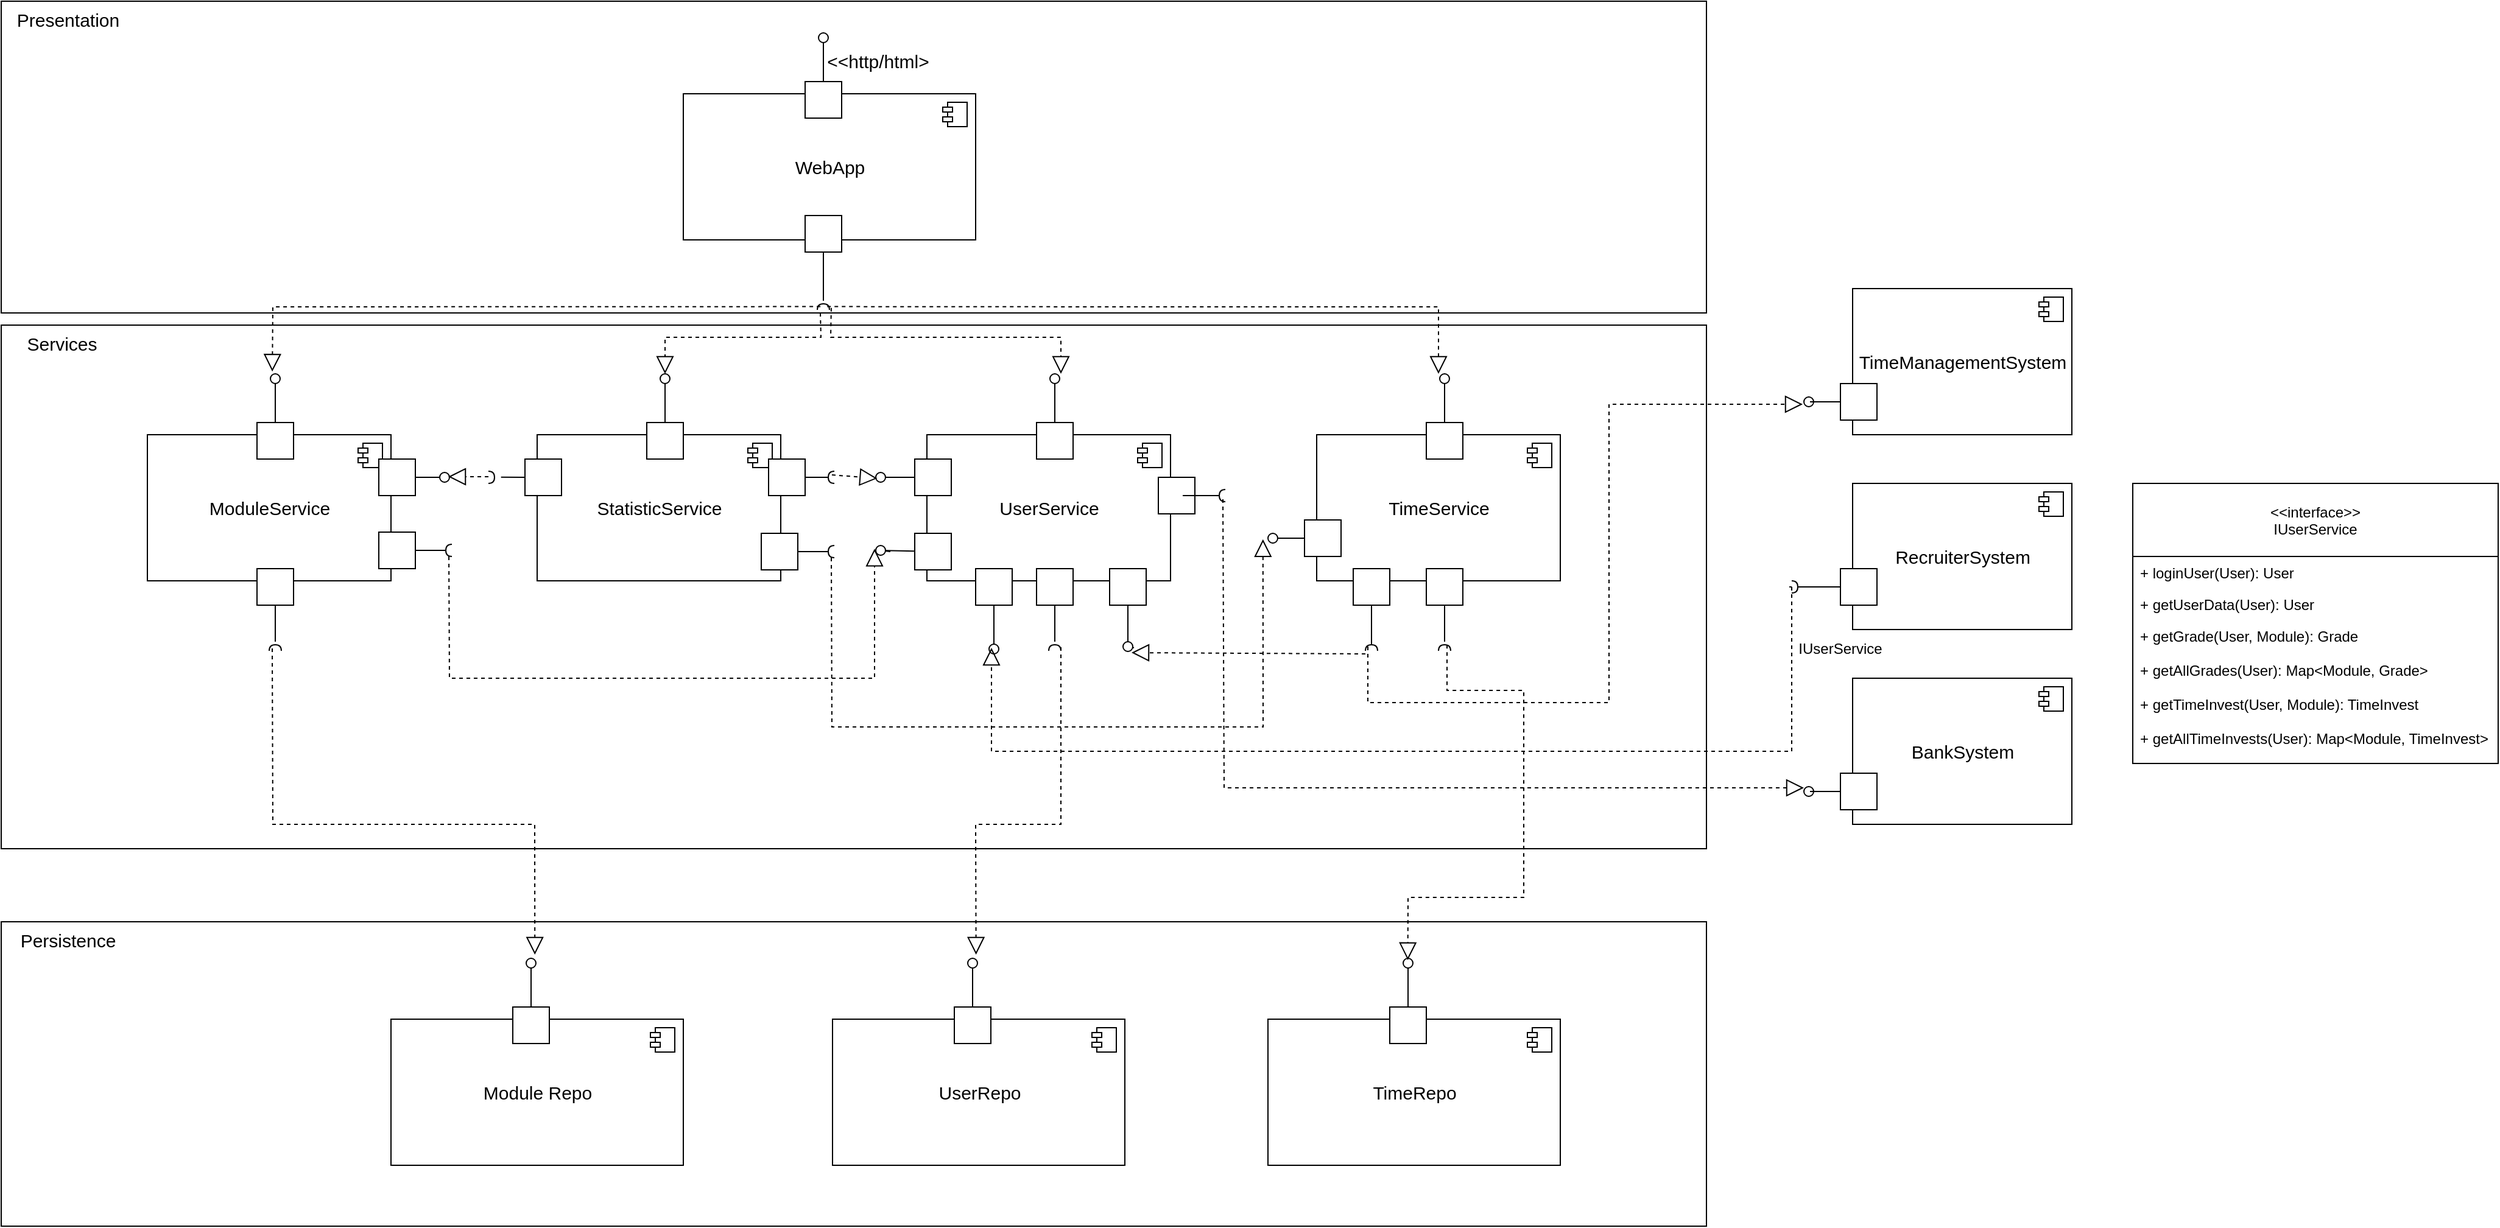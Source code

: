 <mxfile version="15.7.3" type="device"><diagram name="Page-1" id="5f0bae14-7c28-e335-631c-24af17079c00"><mxGraphModel dx="1968" dy="451" grid="1" gridSize="10" guides="1" tooltips="1" connect="1" arrows="1" fold="1" page="1" pageScale="1" pageWidth="1100" pageHeight="850" background="none" math="0" shadow="0"><root><mxCell id="0"/><mxCell id="1" parent="0"/><mxCell id="gnMv4Gwzmjv6AryYcvap-206" value="" style="rounded=0;whiteSpace=wrap;html=1;fontSize=15;" parent="1" vertex="1"><mxGeometry x="-200" y="4" width="1400" height="256" as="geometry"/></mxCell><mxCell id="gnMv4Gwzmjv6AryYcvap-205" value="" style="rounded=0;whiteSpace=wrap;html=1;fontSize=15;" parent="1" vertex="1"><mxGeometry x="-200" y="760" width="1400" height="250" as="geometry"/></mxCell><mxCell id="gnMv4Gwzmjv6AryYcvap-204" value="" style="rounded=0;whiteSpace=wrap;html=1;fontSize=15;" parent="1" vertex="1"><mxGeometry x="-200" y="270" width="1400" height="430" as="geometry"/></mxCell><mxCell id="gnMv4Gwzmjv6AryYcvap-13" value="&lt;font style=&quot;font-size: 15px&quot;&gt;WebApp&lt;/font&gt;" style="html=1;dropTarget=0;" parent="1" vertex="1"><mxGeometry x="360" y="80" width="240" height="120" as="geometry"/></mxCell><mxCell id="gnMv4Gwzmjv6AryYcvap-14" value="" style="shape=module;jettyWidth=8;jettyHeight=4;" parent="gnMv4Gwzmjv6AryYcvap-13" vertex="1"><mxGeometry x="1" width="20" height="20" relative="1" as="geometry"><mxPoint x="-27" y="7" as="offset"/></mxGeometry></mxCell><mxCell id="gnMv4Gwzmjv6AryYcvap-15" value="" style="html=1;rounded=0;fontSize=15;" parent="1" vertex="1"><mxGeometry x="460" y="70" width="30" height="30" as="geometry"/></mxCell><mxCell id="gnMv4Gwzmjv6AryYcvap-16" value="" style="endArrow=none;html=1;rounded=0;align=center;verticalAlign=top;endFill=0;labelBackgroundColor=none;endSize=2;fontSize=15;" parent="1" source="gnMv4Gwzmjv6AryYcvap-15" target="gnMv4Gwzmjv6AryYcvap-17" edge="1"><mxGeometry relative="1" as="geometry"/></mxCell><mxCell id="gnMv4Gwzmjv6AryYcvap-17" value="" style="ellipse;html=1;fontSize=11;align=center;fillColor=none;points=[];aspect=fixed;resizable=0;verticalAlign=bottom;labelPosition=center;verticalLabelPosition=top;flipH=1;" parent="1" vertex="1"><mxGeometry x="471" y="30" width="8" height="8" as="geometry"/></mxCell><mxCell id="gnMv4Gwzmjv6AryYcvap-18" value="" style="html=1;rounded=0;fontSize=15;" parent="1" vertex="1"><mxGeometry x="460" y="180" width="30" height="30" as="geometry"/></mxCell><mxCell id="gnMv4Gwzmjv6AryYcvap-19" value="" style="endArrow=none;html=1;rounded=0;align=center;verticalAlign=top;endFill=0;labelBackgroundColor=none;endSize=2;fontSize=15;" parent="1" source="gnMv4Gwzmjv6AryYcvap-18" edge="1"><mxGeometry relative="1" as="geometry"><mxPoint x="475" y="250" as="targetPoint"/></mxGeometry></mxCell><mxCell id="gnMv4Gwzmjv6AryYcvap-20" value="" style="shape=requiredInterface;html=1;fontSize=11;align=center;fillColor=none;points=[];aspect=fixed;resizable=0;verticalAlign=bottom;labelPosition=center;verticalLabelPosition=top;flipH=1;rotation=90;" parent="1" vertex="1"><mxGeometry x="472.5" y="250" width="5" height="10" as="geometry"/></mxCell><mxCell id="gnMv4Gwzmjv6AryYcvap-21" value="&amp;lt;&amp;lt;http/html&amp;gt;" style="text;html=1;strokeColor=none;fillColor=none;align=center;verticalAlign=middle;whiteSpace=wrap;rounded=0;fontSize=15;" parent="1" vertex="1"><mxGeometry x="490" y="38" width="60" height="30" as="geometry"/></mxCell><mxCell id="gnMv4Gwzmjv6AryYcvap-22" value="ModuleService" style="html=1;dropTarget=0;fontSize=15;" parent="1" vertex="1"><mxGeometry x="-80" y="360" width="200" height="120" as="geometry"/></mxCell><mxCell id="gnMv4Gwzmjv6AryYcvap-23" value="" style="shape=module;jettyWidth=8;jettyHeight=4;fontSize=15;" parent="gnMv4Gwzmjv6AryYcvap-22" vertex="1"><mxGeometry x="1" width="20" height="20" relative="1" as="geometry"><mxPoint x="-27" y="7" as="offset"/></mxGeometry></mxCell><mxCell id="gnMv4Gwzmjv6AryYcvap-30" value="" style="html=1;rounded=0;fontSize=15;" parent="1" vertex="1"><mxGeometry x="10" y="350" width="30" height="30" as="geometry"/></mxCell><mxCell id="gnMv4Gwzmjv6AryYcvap-31" value="" style="endArrow=none;html=1;rounded=0;align=center;verticalAlign=top;endFill=0;labelBackgroundColor=none;endSize=2;fontSize=15;startArrow=none;" parent="1" source="gnMv4Gwzmjv6AryYcvap-32" edge="1"><mxGeometry relative="1" as="geometry"><mxPoint x="25" y="320" as="targetPoint"/></mxGeometry></mxCell><mxCell id="gnMv4Gwzmjv6AryYcvap-32" value="" style="ellipse;html=1;fontSize=11;align=center;fillColor=none;points=[];aspect=fixed;resizable=0;verticalAlign=bottom;labelPosition=center;verticalLabelPosition=top;flipH=1;" parent="1" vertex="1"><mxGeometry x="21" y="310" width="8" height="8" as="geometry"/></mxCell><mxCell id="gnMv4Gwzmjv6AryYcvap-33" value="" style="endArrow=none;html=1;rounded=0;align=center;verticalAlign=top;endFill=0;labelBackgroundColor=none;endSize=2;fontSize=15;" parent="1" source="gnMv4Gwzmjv6AryYcvap-30" target="gnMv4Gwzmjv6AryYcvap-32" edge="1"><mxGeometry relative="1" as="geometry"><mxPoint x="25" y="350" as="sourcePoint"/><mxPoint x="25" y="320" as="targetPoint"/></mxGeometry></mxCell><mxCell id="gnMv4Gwzmjv6AryYcvap-34" value="" style="html=1;rounded=0;fontSize=15;" parent="1" vertex="1"><mxGeometry x="10" y="470" width="30" height="30" as="geometry"/></mxCell><mxCell id="gnMv4Gwzmjv6AryYcvap-35" value="" style="endArrow=none;html=1;rounded=0;align=center;verticalAlign=top;endFill=0;labelBackgroundColor=none;endSize=2;fontSize=15;" parent="1" source="gnMv4Gwzmjv6AryYcvap-34" edge="1"><mxGeometry relative="1" as="geometry"><mxPoint x="25" y="530" as="targetPoint"/></mxGeometry></mxCell><mxCell id="gnMv4Gwzmjv6AryYcvap-36" value="" style="shape=requiredInterface;html=1;fontSize=11;align=center;fillColor=none;points=[];aspect=fixed;resizable=0;verticalAlign=bottom;labelPosition=center;verticalLabelPosition=top;flipH=1;rotation=90;" parent="1" vertex="1"><mxGeometry x="22.5" y="530" width="5" height="10" as="geometry"/></mxCell><mxCell id="gnMv4Gwzmjv6AryYcvap-37" value="StatisticService" style="html=1;dropTarget=0;fontSize=15;" parent="1" vertex="1"><mxGeometry x="240" y="360" width="200" height="120" as="geometry"/></mxCell><mxCell id="gnMv4Gwzmjv6AryYcvap-38" value="" style="shape=module;jettyWidth=8;jettyHeight=4;fontSize=15;" parent="gnMv4Gwzmjv6AryYcvap-37" vertex="1"><mxGeometry x="1" width="20" height="20" relative="1" as="geometry"><mxPoint x="-27" y="7" as="offset"/></mxGeometry></mxCell><mxCell id="gnMv4Gwzmjv6AryYcvap-39" value="" style="html=1;rounded=0;fontSize=15;" parent="1" vertex="1"><mxGeometry x="330" y="350" width="30" height="30" as="geometry"/></mxCell><mxCell id="gnMv4Gwzmjv6AryYcvap-40" value="" style="endArrow=none;html=1;rounded=0;align=center;verticalAlign=top;endFill=0;labelBackgroundColor=none;endSize=2;fontSize=15;startArrow=none;" parent="1" source="gnMv4Gwzmjv6AryYcvap-41" edge="1"><mxGeometry relative="1" as="geometry"><mxPoint x="345" y="320" as="targetPoint"/></mxGeometry></mxCell><mxCell id="gnMv4Gwzmjv6AryYcvap-41" value="" style="ellipse;html=1;fontSize=11;align=center;fillColor=none;points=[];aspect=fixed;resizable=0;verticalAlign=bottom;labelPosition=center;verticalLabelPosition=top;flipH=1;" parent="1" vertex="1"><mxGeometry x="341" y="310" width="8" height="8" as="geometry"/></mxCell><mxCell id="gnMv4Gwzmjv6AryYcvap-42" value="" style="endArrow=none;html=1;rounded=0;align=center;verticalAlign=top;endFill=0;labelBackgroundColor=none;endSize=2;fontSize=15;" parent="1" source="gnMv4Gwzmjv6AryYcvap-39" target="gnMv4Gwzmjv6AryYcvap-41" edge="1"><mxGeometry relative="1" as="geometry"><mxPoint x="345" y="350" as="sourcePoint"/><mxPoint x="345" y="320" as="targetPoint"/></mxGeometry></mxCell><mxCell id="gnMv4Gwzmjv6AryYcvap-46" value="UserService" style="html=1;dropTarget=0;fontSize=15;" parent="1" vertex="1"><mxGeometry x="560" y="360" width="200" height="120" as="geometry"/></mxCell><mxCell id="gnMv4Gwzmjv6AryYcvap-47" value="" style="shape=module;jettyWidth=8;jettyHeight=4;fontSize=15;" parent="gnMv4Gwzmjv6AryYcvap-46" vertex="1"><mxGeometry x="1" width="20" height="20" relative="1" as="geometry"><mxPoint x="-27" y="7" as="offset"/></mxGeometry></mxCell><mxCell id="gnMv4Gwzmjv6AryYcvap-48" value="" style="html=1;rounded=0;fontSize=15;" parent="1" vertex="1"><mxGeometry x="650" y="350" width="30" height="30" as="geometry"/></mxCell><mxCell id="gnMv4Gwzmjv6AryYcvap-49" value="" style="endArrow=none;html=1;rounded=0;align=center;verticalAlign=top;endFill=0;labelBackgroundColor=none;endSize=2;fontSize=15;startArrow=none;" parent="1" source="gnMv4Gwzmjv6AryYcvap-50" edge="1"><mxGeometry relative="1" as="geometry"><mxPoint x="665" y="320" as="targetPoint"/></mxGeometry></mxCell><mxCell id="gnMv4Gwzmjv6AryYcvap-50" value="" style="ellipse;html=1;fontSize=11;align=center;fillColor=none;points=[];aspect=fixed;resizable=0;verticalAlign=bottom;labelPosition=center;verticalLabelPosition=top;flipH=1;" parent="1" vertex="1"><mxGeometry x="661" y="310" width="8" height="8" as="geometry"/></mxCell><mxCell id="gnMv4Gwzmjv6AryYcvap-51" value="" style="endArrow=none;html=1;rounded=0;align=center;verticalAlign=top;endFill=0;labelBackgroundColor=none;endSize=2;fontSize=15;" parent="1" source="gnMv4Gwzmjv6AryYcvap-48" target="gnMv4Gwzmjv6AryYcvap-50" edge="1"><mxGeometry relative="1" as="geometry"><mxPoint x="665" y="350" as="sourcePoint"/><mxPoint x="665" y="320" as="targetPoint"/></mxGeometry></mxCell><mxCell id="gnMv4Gwzmjv6AryYcvap-52" value="" style="html=1;rounded=0;fontSize=15;" parent="1" vertex="1"><mxGeometry x="650" y="470" width="30" height="30" as="geometry"/></mxCell><mxCell id="gnMv4Gwzmjv6AryYcvap-53" value="" style="endArrow=none;html=1;rounded=0;align=center;verticalAlign=top;endFill=0;labelBackgroundColor=none;endSize=2;fontSize=15;" parent="1" source="gnMv4Gwzmjv6AryYcvap-52" edge="1"><mxGeometry relative="1" as="geometry"><mxPoint x="665" y="530" as="targetPoint"/></mxGeometry></mxCell><mxCell id="gnMv4Gwzmjv6AryYcvap-54" value="" style="shape=requiredInterface;html=1;fontSize=11;align=center;fillColor=none;points=[];aspect=fixed;resizable=0;verticalAlign=bottom;labelPosition=center;verticalLabelPosition=top;flipH=1;rotation=90;" parent="1" vertex="1"><mxGeometry x="662.5" y="530" width="5" height="10" as="geometry"/></mxCell><mxCell id="gnMv4Gwzmjv6AryYcvap-55" value="TimeService" style="html=1;dropTarget=0;fontSize=15;" parent="1" vertex="1"><mxGeometry x="880" y="360" width="200" height="120" as="geometry"/></mxCell><mxCell id="gnMv4Gwzmjv6AryYcvap-56" value="" style="shape=module;jettyWidth=8;jettyHeight=4;fontSize=15;" parent="gnMv4Gwzmjv6AryYcvap-55" vertex="1"><mxGeometry x="1" width="20" height="20" relative="1" as="geometry"><mxPoint x="-27" y="7" as="offset"/></mxGeometry></mxCell><mxCell id="gnMv4Gwzmjv6AryYcvap-57" value="" style="html=1;rounded=0;fontSize=15;" parent="1" vertex="1"><mxGeometry x="970" y="350" width="30" height="30" as="geometry"/></mxCell><mxCell id="gnMv4Gwzmjv6AryYcvap-58" value="" style="endArrow=none;html=1;rounded=0;align=center;verticalAlign=top;endFill=0;labelBackgroundColor=none;endSize=2;fontSize=15;startArrow=none;" parent="1" source="gnMv4Gwzmjv6AryYcvap-59" edge="1"><mxGeometry relative="1" as="geometry"><mxPoint x="985" y="320" as="targetPoint"/></mxGeometry></mxCell><mxCell id="gnMv4Gwzmjv6AryYcvap-59" value="" style="ellipse;html=1;fontSize=11;align=center;fillColor=none;points=[];aspect=fixed;resizable=0;verticalAlign=bottom;labelPosition=center;verticalLabelPosition=top;flipH=1;" parent="1" vertex="1"><mxGeometry x="981" y="310" width="8" height="8" as="geometry"/></mxCell><mxCell id="gnMv4Gwzmjv6AryYcvap-60" value="" style="endArrow=none;html=1;rounded=0;align=center;verticalAlign=top;endFill=0;labelBackgroundColor=none;endSize=2;fontSize=15;" parent="1" source="gnMv4Gwzmjv6AryYcvap-57" target="gnMv4Gwzmjv6AryYcvap-59" edge="1"><mxGeometry relative="1" as="geometry"><mxPoint x="985" y="350" as="sourcePoint"/><mxPoint x="985" y="320" as="targetPoint"/></mxGeometry></mxCell><mxCell id="gnMv4Gwzmjv6AryYcvap-61" value="" style="html=1;rounded=0;fontSize=15;" parent="1" vertex="1"><mxGeometry x="970" y="470" width="30" height="30" as="geometry"/></mxCell><mxCell id="gnMv4Gwzmjv6AryYcvap-62" value="" style="endArrow=none;html=1;rounded=0;align=center;verticalAlign=top;endFill=0;labelBackgroundColor=none;endSize=2;fontSize=15;" parent="1" source="gnMv4Gwzmjv6AryYcvap-61" edge="1"><mxGeometry relative="1" as="geometry"><mxPoint x="985" y="530" as="targetPoint"/></mxGeometry></mxCell><mxCell id="gnMv4Gwzmjv6AryYcvap-63" value="" style="shape=requiredInterface;html=1;fontSize=11;align=center;fillColor=none;points=[];aspect=fixed;resizable=0;verticalAlign=bottom;labelPosition=center;verticalLabelPosition=top;flipH=1;rotation=90;" parent="1" vertex="1"><mxGeometry x="982.5" y="530" width="5" height="10" as="geometry"/></mxCell><mxCell id="gnMv4Gwzmjv6AryYcvap-64" value="" style="html=1;rounded=0;fontSize=15;" parent="1" vertex="1"><mxGeometry x="110" y="380" width="30" height="30" as="geometry"/></mxCell><mxCell id="gnMv4Gwzmjv6AryYcvap-65" value="" style="endArrow=none;html=1;rounded=0;align=center;verticalAlign=top;endFill=0;labelBackgroundColor=none;endSize=2;fontSize=15;startArrow=none;" parent="1" source="gnMv4Gwzmjv6AryYcvap-91" edge="1"><mxGeometry relative="1" as="geometry"><mxPoint x="160" y="395.933" as="targetPoint"/></mxGeometry></mxCell><mxCell id="gnMv4Gwzmjv6AryYcvap-70" value="" style="html=1;rounded=0;fontSize=15;" parent="1" vertex="1"><mxGeometry x="230" y="380" width="30" height="30" as="geometry"/></mxCell><mxCell id="gnMv4Gwzmjv6AryYcvap-71" value="" style="endArrow=none;html=1;rounded=0;align=center;verticalAlign=top;endFill=0;labelBackgroundColor=none;endSize=2;fontSize=15;entryX=-0.293;entryY=0.613;entryDx=0;entryDy=0;entryPerimeter=0;" parent="1" source="gnMv4Gwzmjv6AryYcvap-70" edge="1"><mxGeometry relative="1" as="geometry"><mxPoint x="210.344" y="394.904" as="targetPoint"/></mxGeometry></mxCell><mxCell id="gnMv4Gwzmjv6AryYcvap-78" value="" style="html=1;rounded=0;fontSize=15;" parent="1" vertex="1"><mxGeometry x="550" y="380" width="30" height="30" as="geometry"/></mxCell><mxCell id="gnMv4Gwzmjv6AryYcvap-79" value="" style="endArrow=none;html=1;rounded=0;align=center;verticalAlign=top;endFill=0;labelBackgroundColor=none;endSize=2;fontSize=15;exitX=0;exitY=0.5;exitDx=0;exitDy=0;" parent="1" source="gnMv4Gwzmjv6AryYcvap-78" target="gnMv4Gwzmjv6AryYcvap-80" edge="1"><mxGeometry relative="1" as="geometry"><mxPoint x="540" y="396" as="sourcePoint"/></mxGeometry></mxCell><mxCell id="gnMv4Gwzmjv6AryYcvap-80" value="" style="ellipse;html=1;fontSize=11;align=center;fillColor=none;points=[];aspect=fixed;resizable=0;verticalAlign=bottom;labelPosition=center;verticalLabelPosition=top;flipH=1;" parent="1" vertex="1"><mxGeometry x="518" y="391" width="8" height="8" as="geometry"/></mxCell><mxCell id="gnMv4Gwzmjv6AryYcvap-92" value="" style="shape=requiredInterface;html=1;fontSize=11;align=center;fillColor=none;points=[];aspect=fixed;resizable=0;verticalAlign=bottom;labelPosition=center;verticalLabelPosition=top;flipH=1;rotation=-180;" parent="1" vertex="1"><mxGeometry x="200" y="390" width="5" height="10" as="geometry"/></mxCell><mxCell id="gnMv4Gwzmjv6AryYcvap-91" value="" style="ellipse;html=1;fontSize=11;align=center;fillColor=none;points=[];aspect=fixed;resizable=0;verticalAlign=bottom;labelPosition=center;verticalLabelPosition=top;flipH=1;" parent="1" vertex="1"><mxGeometry x="160" y="391" width="8" height="8" as="geometry"/></mxCell><mxCell id="gnMv4Gwzmjv6AryYcvap-94" value="" style="endArrow=none;html=1;rounded=0;align=center;verticalAlign=top;endFill=0;labelBackgroundColor=none;endSize=2;fontSize=15;" parent="1" source="gnMv4Gwzmjv6AryYcvap-64" target="gnMv4Gwzmjv6AryYcvap-91" edge="1"><mxGeometry relative="1" as="geometry"><mxPoint x="140" y="395.4" as="sourcePoint"/><mxPoint x="160" y="395.933" as="targetPoint"/></mxGeometry></mxCell><mxCell id="gnMv4Gwzmjv6AryYcvap-95" value="" style="html=1;rounded=0;fontSize=15;" parent="1" vertex="1"><mxGeometry x="430" y="380" width="30" height="30" as="geometry"/></mxCell><mxCell id="gnMv4Gwzmjv6AryYcvap-96" value="" style="endArrow=none;html=1;rounded=0;align=center;verticalAlign=top;endFill=0;labelBackgroundColor=none;endSize=2;fontSize=15;" parent="1" source="gnMv4Gwzmjv6AryYcvap-95" target="gnMv4Gwzmjv6AryYcvap-97" edge="1"><mxGeometry relative="1" as="geometry"/></mxCell><mxCell id="gnMv4Gwzmjv6AryYcvap-97" value="" style="shape=requiredInterface;html=1;fontSize=11;align=center;fillColor=none;points=[];aspect=fixed;resizable=0;verticalAlign=bottom;labelPosition=center;verticalLabelPosition=top;flipH=1;" parent="1" vertex="1"><mxGeometry x="479" y="390" width="5" height="10" as="geometry"/></mxCell><mxCell id="gnMv4Gwzmjv6AryYcvap-99" value="" style="html=1;rounded=0;fontSize=15;" parent="1" vertex="1"><mxGeometry x="870" y="430" width="30" height="30" as="geometry"/></mxCell><mxCell id="gnMv4Gwzmjv6AryYcvap-100" value="" style="endArrow=none;html=1;rounded=0;align=center;verticalAlign=top;endFill=0;labelBackgroundColor=none;endSize=2;fontSize=15;" parent="1" source="gnMv4Gwzmjv6AryYcvap-99" target="gnMv4Gwzmjv6AryYcvap-101" edge="1"><mxGeometry relative="1" as="geometry"/></mxCell><mxCell id="gnMv4Gwzmjv6AryYcvap-101" value="" style="ellipse;html=1;fontSize=11;align=center;fillColor=none;points=[];aspect=fixed;resizable=0;verticalAlign=bottom;labelPosition=center;verticalLabelPosition=top;flipH=1;" parent="1" vertex="1"><mxGeometry x="840" y="441" width="8" height="8" as="geometry"/></mxCell><mxCell id="gnMv4Gwzmjv6AryYcvap-102" value="" style="html=1;rounded=0;fontSize=15;" parent="1" vertex="1"><mxGeometry x="424" y="441" width="30" height="30" as="geometry"/></mxCell><mxCell id="gnMv4Gwzmjv6AryYcvap-103" value="" style="endArrow=none;html=1;rounded=0;align=center;verticalAlign=top;endFill=0;labelBackgroundColor=none;endSize=2;fontSize=15;" parent="1" source="gnMv4Gwzmjv6AryYcvap-102" target="gnMv4Gwzmjv6AryYcvap-104" edge="1"><mxGeometry relative="1" as="geometry"/></mxCell><mxCell id="gnMv4Gwzmjv6AryYcvap-104" value="" style="shape=requiredInterface;html=1;fontSize=11;align=center;fillColor=none;points=[];aspect=fixed;resizable=0;verticalAlign=bottom;labelPosition=center;verticalLabelPosition=top;flipH=1;" parent="1" vertex="1"><mxGeometry x="479" y="451" width="5" height="10" as="geometry"/></mxCell><mxCell id="gnMv4Gwzmjv6AryYcvap-105" value="" style="endArrow=block;dashed=1;endFill=0;endSize=12;html=1;rounded=0;exitX=0.542;exitY=0.744;exitDx=0;exitDy=0;exitPerimeter=0;entryX=0.805;entryY=-0.234;entryDx=0;entryDy=0;entryPerimeter=0;" parent="1" source="gnMv4Gwzmjv6AryYcvap-20" target="gnMv4Gwzmjv6AryYcvap-32" edge="1"><mxGeometry width="160" relative="1" as="geometry"><mxPoint x="297" y="148" as="sourcePoint"/><mxPoint x="20" y="260" as="targetPoint"/><Array as="points"><mxPoint x="23" y="255"/></Array></mxGeometry></mxCell><mxCell id="gnMv4Gwzmjv6AryYcvap-106" value="" style="endArrow=block;dashed=1;endFill=0;endSize=12;html=1;rounded=0;entryX=0.5;entryY=0;entryDx=0;entryDy=0;entryPerimeter=0;" parent="1" target="gnMv4Gwzmjv6AryYcvap-41" edge="1"><mxGeometry width="160" relative="1" as="geometry"><mxPoint x="472.5" y="260" as="sourcePoint"/><mxPoint x="342.5" y="300" as="targetPoint"/><Array as="points"><mxPoint x="473" y="280"/><mxPoint x="410" y="280"/><mxPoint x="345" y="280"/></Array></mxGeometry></mxCell><mxCell id="gnMv4Gwzmjv6AryYcvap-107" value="" style="endArrow=block;dashed=1;endFill=0;endSize=12;html=1;rounded=0;exitX=0.319;exitY=-0.145;exitDx=0;exitDy=0;exitPerimeter=0;" parent="1" source="gnMv4Gwzmjv6AryYcvap-20" edge="1"><mxGeometry width="160" relative="1" as="geometry"><mxPoint x="480" y="280" as="sourcePoint"/><mxPoint x="670" y="310" as="targetPoint"/><Array as="points"><mxPoint x="481" y="280"/><mxPoint x="510" y="280"/><mxPoint x="590" y="280"/><mxPoint x="670" y="280"/></Array></mxGeometry></mxCell><mxCell id="gnMv4Gwzmjv6AryYcvap-108" value="" style="endArrow=block;dashed=1;endFill=0;endSize=12;html=1;rounded=0;exitX=0.542;exitY=0.188;exitDx=0;exitDy=0;exitPerimeter=0;" parent="1" source="gnMv4Gwzmjv6AryYcvap-20" edge="1"><mxGeometry width="160" relative="1" as="geometry"><mxPoint x="327" y="178" as="sourcePoint"/><mxPoint x="980" y="310" as="targetPoint"/><Array as="points"><mxPoint x="740" y="255"/><mxPoint x="980" y="255"/></Array></mxGeometry></mxCell><mxCell id="gnMv4Gwzmjv6AryYcvap-109" value="" style="endArrow=block;dashed=1;endFill=0;endSize=12;html=1;rounded=0;" parent="1" edge="1"><mxGeometry width="160" relative="1" as="geometry"><mxPoint x="200" y="394.5" as="sourcePoint"/><mxPoint x="167" y="394.5" as="targetPoint"/></mxGeometry></mxCell><mxCell id="gnMv4Gwzmjv6AryYcvap-110" value="" style="endArrow=block;dashed=1;endFill=0;endSize=12;html=1;rounded=0;entryX=0.846;entryY=0.613;entryDx=0;entryDy=0;entryPerimeter=0;" parent="1" target="gnMv4Gwzmjv6AryYcvap-80" edge="1"><mxGeometry width="160" relative="1" as="geometry"><mxPoint x="482" y="393" as="sourcePoint"/><mxPoint x="181.998" y="284" as="targetPoint"/></mxGeometry></mxCell><mxCell id="gnMv4Gwzmjv6AryYcvap-111" value="" style="endArrow=block;dashed=1;endFill=0;endSize=12;html=1;rounded=0;entryX=1.513;entryY=0.613;entryDx=0;entryDy=0;entryPerimeter=0;" parent="1" source="gnMv4Gwzmjv6AryYcvap-104" target="gnMv4Gwzmjv6AryYcvap-101" edge="1"><mxGeometry width="160" relative="1" as="geometry"><mxPoint x="357" y="208" as="sourcePoint"/><mxPoint x="191.998" y="294" as="targetPoint"/><Array as="points"><mxPoint x="482" y="600"/><mxPoint x="836" y="600"/></Array></mxGeometry></mxCell><mxCell id="gnMv4Gwzmjv6AryYcvap-112" value="" style="html=1;rounded=0;fontSize=15;" parent="1" vertex="1"><mxGeometry x="910" y="470" width="30" height="30" as="geometry"/></mxCell><mxCell id="gnMv4Gwzmjv6AryYcvap-113" value="" style="endArrow=none;html=1;rounded=0;align=center;verticalAlign=top;endFill=0;labelBackgroundColor=none;endSize=2;fontSize=15;startArrow=none;" parent="1" source="mLRnBLy8HA9sqgfixs49-3" edge="1"><mxGeometry relative="1" as="geometry"><mxPoint x="925" y="530" as="targetPoint"/></mxGeometry></mxCell><mxCell id="gnMv4Gwzmjv6AryYcvap-119" value="" style="html=1;rounded=0;fontSize=15;" parent="1" vertex="1"><mxGeometry x="710" y="470" width="30" height="30" as="geometry"/></mxCell><mxCell id="gnMv4Gwzmjv6AryYcvap-120" value="" style="endArrow=none;html=1;rounded=0;align=center;verticalAlign=top;endFill=0;labelBackgroundColor=none;endSize=2;fontSize=15;" parent="1" source="gnMv4Gwzmjv6AryYcvap-119" edge="1"><mxGeometry relative="1" as="geometry"><mxPoint x="725" y="530" as="targetPoint"/></mxGeometry></mxCell><mxCell id="gnMv4Gwzmjv6AryYcvap-122" value="" style="endArrow=block;dashed=1;endFill=0;endSize=12;html=1;rounded=0;startArrow=none;entryX=0.125;entryY=1.125;entryDx=0;entryDy=0;entryPerimeter=0;" parent="1" edge="1" target="mLRnBLy8HA9sqgfixs49-6"><mxGeometry width="160" relative="1" as="geometry"><mxPoint x="920" y="540" as="sourcePoint"/><mxPoint x="770" y="600" as="targetPoint"/></mxGeometry></mxCell><mxCell id="gnMv4Gwzmjv6AryYcvap-123" value="" style="html=1;rounded=0;fontSize=15;" parent="1" vertex="1"><mxGeometry x="550" y="441" width="30" height="30" as="geometry"/></mxCell><mxCell id="gnMv4Gwzmjv6AryYcvap-124" value="" style="endArrow=none;html=1;rounded=0;align=center;verticalAlign=top;endFill=0;labelBackgroundColor=none;endSize=2;fontSize=15;startArrow=none;" parent="1" source="gnMv4Gwzmjv6AryYcvap-125" edge="1"><mxGeometry relative="1" as="geometry"><mxPoint x="530" y="456" as="targetPoint"/></mxGeometry></mxCell><mxCell id="gnMv4Gwzmjv6AryYcvap-125" value="" style="ellipse;html=1;fontSize=11;align=center;fillColor=none;points=[];aspect=fixed;resizable=0;verticalAlign=bottom;labelPosition=center;verticalLabelPosition=top;flipH=1;" parent="1" vertex="1"><mxGeometry x="518" y="451" width="8" height="8" as="geometry"/></mxCell><mxCell id="gnMv4Gwzmjv6AryYcvap-126" value="" style="endArrow=none;html=1;rounded=0;align=center;verticalAlign=top;endFill=0;labelBackgroundColor=none;endSize=2;fontSize=15;" parent="1" source="gnMv4Gwzmjv6AryYcvap-123" target="gnMv4Gwzmjv6AryYcvap-125" edge="1"><mxGeometry relative="1" as="geometry"><mxPoint x="550" y="456" as="sourcePoint"/><mxPoint x="530" y="456" as="targetPoint"/></mxGeometry></mxCell><mxCell id="gnMv4Gwzmjv6AryYcvap-127" value="" style="html=1;rounded=0;fontSize=15;" parent="1" vertex="1"><mxGeometry x="110" y="440" width="30" height="30" as="geometry"/></mxCell><mxCell id="gnMv4Gwzmjv6AryYcvap-128" value="" style="endArrow=none;html=1;rounded=0;align=center;verticalAlign=top;endFill=0;labelBackgroundColor=none;endSize=2;fontSize=15;" parent="1" source="gnMv4Gwzmjv6AryYcvap-127" target="gnMv4Gwzmjv6AryYcvap-129" edge="1"><mxGeometry relative="1" as="geometry"/></mxCell><mxCell id="gnMv4Gwzmjv6AryYcvap-129" value="" style="shape=requiredInterface;html=1;fontSize=11;align=center;fillColor=none;points=[];aspect=fixed;resizable=0;verticalAlign=bottom;labelPosition=center;verticalLabelPosition=top;flipH=1;" parent="1" vertex="1"><mxGeometry x="165" y="450" width="5" height="10" as="geometry"/></mxCell><mxCell id="gnMv4Gwzmjv6AryYcvap-130" value="" style="endArrow=block;dashed=1;endFill=0;endSize=12;html=1;rounded=0;entryX=1.124;entryY=0.335;entryDx=0;entryDy=0;entryPerimeter=0;" parent="1" source="gnMv4Gwzmjv6AryYcvap-129" target="gnMv4Gwzmjv6AryYcvap-125" edge="1"><mxGeometry width="160" relative="1" as="geometry"><mxPoint x="387" y="238" as="sourcePoint"/><mxPoint x="221.998" y="324" as="targetPoint"/><Array as="points"><mxPoint x="168" y="560"/><mxPoint x="517" y="560"/></Array></mxGeometry></mxCell><mxCell id="gnMv4Gwzmjv6AryYcvap-131" value="TimeManagementSystem" style="html=1;dropTarget=0;fontSize=15;" parent="1" vertex="1"><mxGeometry x="1320" y="240" width="180" height="120" as="geometry"/></mxCell><mxCell id="gnMv4Gwzmjv6AryYcvap-132" value="" style="shape=module;jettyWidth=8;jettyHeight=4;fontSize=15;" parent="gnMv4Gwzmjv6AryYcvap-131" vertex="1"><mxGeometry x="1" width="20" height="20" relative="1" as="geometry"><mxPoint x="-27" y="7" as="offset"/></mxGeometry></mxCell><mxCell id="gnMv4Gwzmjv6AryYcvap-133" value="RecruiterSystem" style="html=1;dropTarget=0;fontSize=15;" parent="1" vertex="1"><mxGeometry x="1320" y="400" width="180" height="120" as="geometry"/></mxCell><mxCell id="gnMv4Gwzmjv6AryYcvap-134" value="" style="shape=module;jettyWidth=8;jettyHeight=4;fontSize=15;" parent="gnMv4Gwzmjv6AryYcvap-133" vertex="1"><mxGeometry x="1" width="20" height="20" relative="1" as="geometry"><mxPoint x="-27" y="7" as="offset"/></mxGeometry></mxCell><mxCell id="gnMv4Gwzmjv6AryYcvap-137" value="" style="html=1;rounded=0;fontSize=15;" parent="1" vertex="1"><mxGeometry x="1310" y="318" width="30" height="30" as="geometry"/></mxCell><mxCell id="gnMv4Gwzmjv6AryYcvap-138" value="" style="endArrow=none;html=1;rounded=0;align=center;verticalAlign=top;endFill=0;labelBackgroundColor=none;endSize=2;fontSize=15;startArrow=none;" parent="1" edge="1"><mxGeometry relative="1" as="geometry"><mxPoint x="1280" y="333" as="targetPoint"/><mxPoint x="1280" y="333" as="sourcePoint"/></mxGeometry></mxCell><mxCell id="gnMv4Gwzmjv6AryYcvap-140" value="" style="endArrow=none;html=1;rounded=0;align=center;verticalAlign=top;endFill=0;labelBackgroundColor=none;endSize=2;fontSize=15;startArrow=none;" parent="1" source="gnMv4Gwzmjv6AryYcvap-114" edge="1"><mxGeometry relative="1" as="geometry"><mxPoint x="1310" y="333" as="sourcePoint"/><mxPoint x="1285" y="333" as="targetPoint"/></mxGeometry></mxCell><mxCell id="gnMv4Gwzmjv6AryYcvap-144" value="BankSystem" style="html=1;dropTarget=0;fontSize=15;" parent="1" vertex="1"><mxGeometry x="1320" y="560" width="180" height="120" as="geometry"/></mxCell><mxCell id="gnMv4Gwzmjv6AryYcvap-145" value="" style="shape=module;jettyWidth=8;jettyHeight=4;fontSize=15;" parent="gnMv4Gwzmjv6AryYcvap-144" vertex="1"><mxGeometry x="1" width="20" height="20" relative="1" as="geometry"><mxPoint x="-27" y="7" as="offset"/></mxGeometry></mxCell><mxCell id="gnMv4Gwzmjv6AryYcvap-146" value="" style="html=1;rounded=0;fontSize=15;" parent="1" vertex="1"><mxGeometry x="1310" y="638" width="30" height="30" as="geometry"/></mxCell><mxCell id="gnMv4Gwzmjv6AryYcvap-150" value="" style="html=1;rounded=0;fontSize=15;" parent="1" vertex="1"><mxGeometry x="1310" y="470" width="30" height="30" as="geometry"/></mxCell><mxCell id="gnMv4Gwzmjv6AryYcvap-151" value="" style="endArrow=none;html=1;rounded=0;align=center;verticalAlign=top;endFill=0;labelBackgroundColor=none;endSize=2;fontSize=15;startArrow=none;" parent="1" edge="1"><mxGeometry relative="1" as="geometry"><mxPoint x="1270" y="485" as="targetPoint"/><mxPoint x="1268" y="485" as="sourcePoint"/></mxGeometry></mxCell><mxCell id="gnMv4Gwzmjv6AryYcvap-153" value="" style="endArrow=none;html=1;rounded=0;align=center;verticalAlign=top;endFill=0;labelBackgroundColor=none;endSize=2;fontSize=15;startArrow=none;" parent="1" source="gnMv4Gwzmjv6AryYcvap-174" edge="1"><mxGeometry relative="1" as="geometry"><mxPoint x="1310" y="485" as="sourcePoint"/><mxPoint x="1280" y="485" as="targetPoint"/></mxGeometry></mxCell><mxCell id="gnMv4Gwzmjv6AryYcvap-160" value="" style="endArrow=block;dashed=1;endFill=0;endSize=12;html=1;rounded=0;exitX=0.7;exitY=0.8;exitDx=0;exitDy=0;exitPerimeter=0;startArrow=none;entryX=1.125;entryY=0.75;entryDx=0;entryDy=0;entryPerimeter=0;" parent="1" target="gnMv4Gwzmjv6AryYcvap-114" edge="1" source="mLRnBLy8HA9sqgfixs49-3"><mxGeometry width="160" relative="1" as="geometry"><mxPoint x="1279.5" y="330" as="sourcePoint"/><mxPoint x="1280" y="370" as="targetPoint"/><Array as="points"><mxPoint x="922" y="580"/><mxPoint x="1100" y="580"/><mxPoint x="1120" y="580"/><mxPoint x="1120" y="335"/></Array></mxGeometry></mxCell><mxCell id="gnMv4Gwzmjv6AryYcvap-161" value="" style="html=1;rounded=0;fontSize=15;" parent="1" vertex="1"><mxGeometry x="750" y="395" width="30" height="30" as="geometry"/></mxCell><mxCell id="gnMv4Gwzmjv6AryYcvap-164" value="" style="endArrow=block;dashed=1;endFill=0;endSize=12;html=1;rounded=0;exitX=0.4;exitY=0.8;exitDx=0;exitDy=0;exitPerimeter=0;entryX=1;entryY=0.125;entryDx=0;entryDy=0;entryPerimeter=0;" parent="1" target="mLRnBLy8HA9sqgfixs49-13" edge="1" source="mLRnBLy8HA9sqgfixs49-19"><mxGeometry width="160" relative="1" as="geometry"><mxPoint x="1260" y="670" as="sourcePoint"/><mxPoint x="1280" y="610" as="targetPoint"/><Array as="points"><mxPoint x="804" y="650"/></Array></mxGeometry></mxCell><mxCell id="gnMv4Gwzmjv6AryYcvap-172" value="" style="html=1;rounded=0;fontSize=15;" parent="1" vertex="1"><mxGeometry x="600" y="470" width="30" height="30" as="geometry"/></mxCell><mxCell id="gnMv4Gwzmjv6AryYcvap-173" value="" style="endArrow=none;html=1;rounded=0;align=center;verticalAlign=top;endFill=0;labelBackgroundColor=none;endSize=2;fontSize=15;startArrow=none;" parent="1" source="mLRnBLy8HA9sqgfixs49-25" edge="1"><mxGeometry relative="1" as="geometry"><mxPoint x="615" y="530" as="targetPoint"/></mxGeometry></mxCell><mxCell id="gnMv4Gwzmjv6AryYcvap-175" value="" style="endArrow=block;dashed=1;endFill=0;endSize=12;html=1;rounded=0;entryX=0.75;entryY=0.375;entryDx=0;entryDy=0;entryPerimeter=0;" parent="1" target="mLRnBLy8HA9sqgfixs49-25" edge="1"><mxGeometry width="160" relative="1" as="geometry"><mxPoint x="1270" y="485" as="sourcePoint"/><mxPoint x="1220" y="530" as="targetPoint"/><Array as="points"><mxPoint x="1270" y="620"/><mxPoint x="1190" y="620"/><mxPoint x="613" y="620"/></Array></mxGeometry></mxCell><mxCell id="gnMv4Gwzmjv6AryYcvap-176" value="&lt;font style=&quot;font-size: 15px&quot;&gt;Module Repo&lt;/font&gt;" style="html=1;dropTarget=0;" parent="1" vertex="1"><mxGeometry x="120" y="840" width="240" height="120" as="geometry"/></mxCell><mxCell id="gnMv4Gwzmjv6AryYcvap-177" value="" style="shape=module;jettyWidth=8;jettyHeight=4;" parent="gnMv4Gwzmjv6AryYcvap-176" vertex="1"><mxGeometry x="1" width="20" height="20" relative="1" as="geometry"><mxPoint x="-27" y="7" as="offset"/></mxGeometry></mxCell><mxCell id="gnMv4Gwzmjv6AryYcvap-178" value="" style="html=1;rounded=0;fontSize=15;" parent="1" vertex="1"><mxGeometry x="220" y="830" width="30" height="30" as="geometry"/></mxCell><mxCell id="gnMv4Gwzmjv6AryYcvap-179" value="" style="endArrow=none;html=1;rounded=0;align=center;verticalAlign=top;endFill=0;labelBackgroundColor=none;endSize=2;fontSize=15;" parent="1" source="gnMv4Gwzmjv6AryYcvap-178" target="gnMv4Gwzmjv6AryYcvap-180" edge="1"><mxGeometry relative="1" as="geometry"/></mxCell><mxCell id="gnMv4Gwzmjv6AryYcvap-180" value="" style="ellipse;html=1;fontSize=11;align=center;fillColor=none;points=[];aspect=fixed;resizable=0;verticalAlign=bottom;labelPosition=center;verticalLabelPosition=top;flipH=1;" parent="1" vertex="1"><mxGeometry x="231" y="790" width="8" height="8" as="geometry"/></mxCell><mxCell id="gnMv4Gwzmjv6AryYcvap-189" value="&lt;font style=&quot;font-size: 15px&quot;&gt;UserRepo&lt;/font&gt;" style="html=1;dropTarget=0;" parent="1" vertex="1"><mxGeometry x="482.5" y="840" width="240" height="120" as="geometry"/></mxCell><mxCell id="gnMv4Gwzmjv6AryYcvap-190" value="" style="shape=module;jettyWidth=8;jettyHeight=4;" parent="gnMv4Gwzmjv6AryYcvap-189" vertex="1"><mxGeometry x="1" width="20" height="20" relative="1" as="geometry"><mxPoint x="-27" y="7" as="offset"/></mxGeometry></mxCell><mxCell id="gnMv4Gwzmjv6AryYcvap-191" value="" style="html=1;rounded=0;fontSize=15;" parent="1" vertex="1"><mxGeometry x="582.5" y="830" width="30" height="30" as="geometry"/></mxCell><mxCell id="gnMv4Gwzmjv6AryYcvap-192" value="" style="endArrow=none;html=1;rounded=0;align=center;verticalAlign=top;endFill=0;labelBackgroundColor=none;endSize=2;fontSize=15;" parent="1" source="gnMv4Gwzmjv6AryYcvap-191" target="gnMv4Gwzmjv6AryYcvap-193" edge="1"><mxGeometry relative="1" as="geometry"/></mxCell><mxCell id="gnMv4Gwzmjv6AryYcvap-193" value="" style="ellipse;html=1;fontSize=11;align=center;fillColor=none;points=[];aspect=fixed;resizable=0;verticalAlign=bottom;labelPosition=center;verticalLabelPosition=top;flipH=1;" parent="1" vertex="1"><mxGeometry x="593.5" y="790" width="8" height="8" as="geometry"/></mxCell><mxCell id="gnMv4Gwzmjv6AryYcvap-194" value="&lt;font style=&quot;font-size: 15px&quot;&gt;TimeRepo&lt;/font&gt;" style="html=1;dropTarget=0;" parent="1" vertex="1"><mxGeometry x="840" y="840" width="240" height="120" as="geometry"/></mxCell><mxCell id="gnMv4Gwzmjv6AryYcvap-195" value="" style="shape=module;jettyWidth=8;jettyHeight=4;" parent="gnMv4Gwzmjv6AryYcvap-194" vertex="1"><mxGeometry x="1" width="20" height="20" relative="1" as="geometry"><mxPoint x="-27" y="7" as="offset"/></mxGeometry></mxCell><mxCell id="gnMv4Gwzmjv6AryYcvap-196" value="" style="html=1;rounded=0;fontSize=15;" parent="1" vertex="1"><mxGeometry x="940" y="830" width="30" height="30" as="geometry"/></mxCell><mxCell id="gnMv4Gwzmjv6AryYcvap-197" value="" style="endArrow=none;html=1;rounded=0;align=center;verticalAlign=top;endFill=0;labelBackgroundColor=none;endSize=2;fontSize=15;" parent="1" source="gnMv4Gwzmjv6AryYcvap-196" target="gnMv4Gwzmjv6AryYcvap-198" edge="1"><mxGeometry relative="1" as="geometry"/></mxCell><mxCell id="gnMv4Gwzmjv6AryYcvap-198" value="" style="ellipse;html=1;fontSize=11;align=center;fillColor=none;points=[];aspect=fixed;resizable=0;verticalAlign=bottom;labelPosition=center;verticalLabelPosition=top;flipH=1;" parent="1" vertex="1"><mxGeometry x="951" y="790" width="8" height="8" as="geometry"/></mxCell><mxCell id="gnMv4Gwzmjv6AryYcvap-201" value="" style="endArrow=block;dashed=1;endFill=0;endSize=12;html=1;rounded=0;entryX=0.11;entryY=-0.373;entryDx=0;entryDy=0;entryPerimeter=0;" parent="1" target="gnMv4Gwzmjv6AryYcvap-180" edge="1"><mxGeometry width="160" relative="1" as="geometry"><mxPoint x="22.5" y="535.5" as="sourcePoint"/><mxPoint x="212.5" y="535.5" as="targetPoint"/><Array as="points"><mxPoint x="23" y="680"/><mxPoint x="238" y="680"/></Array></mxGeometry></mxCell><mxCell id="gnMv4Gwzmjv6AryYcvap-202" value="" style="endArrow=block;dashed=1;endFill=0;endSize=12;html=1;rounded=0;entryX=0.145;entryY=-0.373;entryDx=0;entryDy=0;entryPerimeter=0;" parent="1" target="gnMv4Gwzmjv6AryYcvap-193" edge="1"><mxGeometry width="160" relative="1" as="geometry"><mxPoint x="670" y="534.5" as="sourcePoint"/><mxPoint x="860" y="534.5" as="targetPoint"/><Array as="points"><mxPoint x="670" y="680"/><mxPoint x="600" y="680"/></Array></mxGeometry></mxCell><mxCell id="gnMv4Gwzmjv6AryYcvap-203" value="" style="endArrow=block;dashed=1;endFill=0;endSize=12;html=1;rounded=0;exitX=0.986;exitY=0.299;exitDx=0;exitDy=0;exitPerimeter=0;entryX=0.527;entryY=0.182;entryDx=0;entryDy=0;entryPerimeter=0;" parent="1" source="gnMv4Gwzmjv6AryYcvap-63" target="gnMv4Gwzmjv6AryYcvap-198" edge="1"><mxGeometry width="160" relative="1" as="geometry"><mxPoint x="760" y="565" as="sourcePoint"/><mxPoint x="950" y="565" as="targetPoint"/><Array as="points"><mxPoint x="987" y="570"/><mxPoint x="1050" y="570"/><mxPoint x="1050" y="740"/><mxPoint x="955" y="740"/></Array></mxGeometry></mxCell><mxCell id="gnMv4Gwzmjv6AryYcvap-207" value="Presentation" style="text;html=1;strokeColor=none;fillColor=none;align=center;verticalAlign=middle;whiteSpace=wrap;rounded=0;fontSize=15;" parent="1" vertex="1"><mxGeometry x="-200" y="4" width="110" height="30" as="geometry"/></mxCell><mxCell id="gnMv4Gwzmjv6AryYcvap-208" value="Services" style="text;html=1;strokeColor=none;fillColor=none;align=center;verticalAlign=middle;whiteSpace=wrap;rounded=0;fontSize=15;" parent="1" vertex="1"><mxGeometry x="-200" y="270" width="100" height="30" as="geometry"/></mxCell><mxCell id="gnMv4Gwzmjv6AryYcvap-210" value="Persistence" style="text;html=1;strokeColor=none;fillColor=none;align=center;verticalAlign=middle;whiteSpace=wrap;rounded=0;fontSize=15;" parent="1" vertex="1"><mxGeometry x="-200" y="760" width="110" height="30" as="geometry"/></mxCell><mxCell id="mLRnBLy8HA9sqgfixs49-3" value="" style="shape=requiredInterface;html=1;fontSize=11;align=center;fillColor=none;points=[];aspect=fixed;resizable=0;verticalAlign=bottom;labelPosition=center;verticalLabelPosition=top;flipH=1;rotation=90;" vertex="1" parent="1"><mxGeometry x="922.5" y="530" width="5" height="10" as="geometry"/></mxCell><mxCell id="mLRnBLy8HA9sqgfixs49-4" value="" style="endArrow=none;html=1;rounded=0;align=center;verticalAlign=top;endFill=0;labelBackgroundColor=none;endSize=2;fontSize=15;" edge="1" parent="1" source="gnMv4Gwzmjv6AryYcvap-112" target="mLRnBLy8HA9sqgfixs49-3"><mxGeometry relative="1" as="geometry"><mxPoint x="925" y="530" as="targetPoint"/><mxPoint x="925" y="500" as="sourcePoint"/></mxGeometry></mxCell><mxCell id="gnMv4Gwzmjv6AryYcvap-114" value="" style="ellipse;html=1;fontSize=11;align=center;fillColor=none;points=[];aspect=fixed;resizable=0;verticalAlign=bottom;labelPosition=center;verticalLabelPosition=top;flipH=1;" parent="1" vertex="1"><mxGeometry x="1280" y="329" width="8" height="8" as="geometry"/></mxCell><mxCell id="mLRnBLy8HA9sqgfixs49-5" value="" style="endArrow=none;html=1;rounded=0;align=center;verticalAlign=top;endFill=0;labelBackgroundColor=none;endSize=2;fontSize=15;" edge="1" parent="1" source="gnMv4Gwzmjv6AryYcvap-137" target="gnMv4Gwzmjv6AryYcvap-114"><mxGeometry relative="1" as="geometry"><mxPoint x="1310" y="333" as="sourcePoint"/><mxPoint x="1285" y="333" as="targetPoint"/></mxGeometry></mxCell><mxCell id="mLRnBLy8HA9sqgfixs49-6" value="" style="ellipse;html=1;fontSize=11;align=center;fillColor=none;points=[];aspect=fixed;resizable=0;verticalAlign=bottom;labelPosition=center;verticalLabelPosition=top;flipH=1;" vertex="1" parent="1"><mxGeometry x="721" y="530" width="8" height="8" as="geometry"/></mxCell><mxCell id="mLRnBLy8HA9sqgfixs49-7" value="" style="endArrow=none;dashed=1;endFill=0;endSize=12;html=1;rounded=0;" edge="1" parent="1" target="mLRnBLy8HA9sqgfixs49-6"><mxGeometry width="160" relative="1" as="geometry"><mxPoint x="730" y="535" as="sourcePoint"/><mxPoint x="910" y="535" as="targetPoint"/></mxGeometry></mxCell><mxCell id="mLRnBLy8HA9sqgfixs49-19" value="" style="shape=requiredInterface;html=1;fontSize=11;align=center;fillColor=none;points=[];aspect=fixed;resizable=0;verticalAlign=bottom;labelPosition=center;verticalLabelPosition=top;flipH=1;rotation=0;" vertex="1" parent="1"><mxGeometry x="800" y="405" width="5" height="10" as="geometry"/></mxCell><mxCell id="mLRnBLy8HA9sqgfixs49-21" value="" style="endArrow=none;html=1;rounded=0;align=center;verticalAlign=top;endFill=0;labelBackgroundColor=none;endSize=2;fontSize=15;startArrow=none;" edge="1" parent="1" source="mLRnBLy8HA9sqgfixs49-13"><mxGeometry relative="1" as="geometry"><mxPoint x="1310" y="653" as="sourcePoint"/><mxPoint x="1285" y="653" as="targetPoint"/></mxGeometry></mxCell><mxCell id="mLRnBLy8HA9sqgfixs49-22" value="" style="endArrow=none;html=1;rounded=0;align=center;verticalAlign=top;endFill=0;labelBackgroundColor=none;endSize=2;fontSize=15;" edge="1" parent="1"><mxGeometry relative="1" as="geometry"><mxPoint x="800" y="410" as="sourcePoint"/><mxPoint x="770" y="410" as="targetPoint"/></mxGeometry></mxCell><mxCell id="mLRnBLy8HA9sqgfixs49-13" value="" style="ellipse;html=1;fontSize=11;align=center;fillColor=none;points=[];aspect=fixed;resizable=0;verticalAlign=bottom;labelPosition=center;verticalLabelPosition=top;flipH=1;" vertex="1" parent="1"><mxGeometry x="1280" y="649" width="8" height="8" as="geometry"/></mxCell><mxCell id="mLRnBLy8HA9sqgfixs49-23" value="" style="endArrow=none;html=1;rounded=0;align=center;verticalAlign=top;endFill=0;labelBackgroundColor=none;endSize=2;fontSize=15;" edge="1" parent="1" target="mLRnBLy8HA9sqgfixs49-13"><mxGeometry relative="1" as="geometry"><mxPoint x="1310" y="653" as="sourcePoint"/><mxPoint x="1285" y="653" as="targetPoint"/></mxGeometry></mxCell><mxCell id="mLRnBLy8HA9sqgfixs49-25" value="" style="ellipse;html=1;fontSize=11;align=center;fillColor=none;points=[];aspect=fixed;resizable=0;verticalAlign=bottom;labelPosition=center;verticalLabelPosition=top;flipH=1;" vertex="1" parent="1"><mxGeometry x="611" y="532" width="8" height="8" as="geometry"/></mxCell><mxCell id="mLRnBLy8HA9sqgfixs49-26" value="" style="endArrow=none;html=1;rounded=0;align=center;verticalAlign=top;endFill=0;labelBackgroundColor=none;endSize=2;fontSize=15;" edge="1" parent="1" source="gnMv4Gwzmjv6AryYcvap-172" target="mLRnBLy8HA9sqgfixs49-25"><mxGeometry relative="1" as="geometry"><mxPoint x="615" y="530" as="targetPoint"/><mxPoint x="615" y="500" as="sourcePoint"/></mxGeometry></mxCell><mxCell id="gnMv4Gwzmjv6AryYcvap-174" value="" style="shape=requiredInterface;html=1;fontSize=11;align=center;fillColor=none;points=[];aspect=fixed;resizable=0;verticalAlign=bottom;labelPosition=center;verticalLabelPosition=top;flipH=1;rotation=-180;" parent="1" vertex="1"><mxGeometry x="1270" y="480" width="5" height="10" as="geometry"/></mxCell><mxCell id="mLRnBLy8HA9sqgfixs49-27" value="" style="endArrow=none;html=1;rounded=0;align=center;verticalAlign=top;endFill=0;labelBackgroundColor=none;endSize=2;fontSize=15;" edge="1" parent="1" source="gnMv4Gwzmjv6AryYcvap-150" target="gnMv4Gwzmjv6AryYcvap-174"><mxGeometry relative="1" as="geometry"><mxPoint x="1310" y="485" as="sourcePoint"/><mxPoint x="1280" y="485" as="targetPoint"/></mxGeometry></mxCell><mxCell id="mLRnBLy8HA9sqgfixs49-28" value="IUserService" style="text;html=1;strokeColor=none;fillColor=none;align=center;verticalAlign=middle;whiteSpace=wrap;rounded=0;" vertex="1" parent="1"><mxGeometry x="1280" y="521" width="60" height="30" as="geometry"/></mxCell><mxCell id="mLRnBLy8HA9sqgfixs49-29" value="&lt;&lt;interface&gt;&gt;&#10;IUserService" style="swimlane;fontStyle=0;childLayout=stackLayout;horizontal=1;startSize=60;fillColor=none;horizontalStack=0;resizeParent=1;resizeParentMax=0;resizeLast=0;collapsible=1;marginBottom=0;" vertex="1" parent="1"><mxGeometry x="1550" y="400" width="300" height="230" as="geometry"/></mxCell><mxCell id="mLRnBLy8HA9sqgfixs49-30" value="+ loginUser(User): User" style="text;strokeColor=none;fillColor=none;align=left;verticalAlign=top;spacingLeft=4;spacingRight=4;overflow=hidden;rotatable=0;points=[[0,0.5],[1,0.5]];portConstraint=eastwest;" vertex="1" parent="mLRnBLy8HA9sqgfixs49-29"><mxGeometry y="60" width="300" height="26" as="geometry"/></mxCell><mxCell id="mLRnBLy8HA9sqgfixs49-31" value="+ getUserData(User): User" style="text;strokeColor=none;fillColor=none;align=left;verticalAlign=top;spacingLeft=4;spacingRight=4;overflow=hidden;rotatable=0;points=[[0,0.5],[1,0.5]];portConstraint=eastwest;" vertex="1" parent="mLRnBLy8HA9sqgfixs49-29"><mxGeometry y="86" width="300" height="26" as="geometry"/></mxCell><mxCell id="mLRnBLy8HA9sqgfixs49-32" value="+ getGrade(User, Module): Grade&#10;&#10;+ getAllGrades(User): Map&lt;Module, Grade&gt;&#10;&#10;+ getTimeInvest(User, Module): TimeInvest&#10;&#10;+ getAllTimeInvests(User): Map&lt;Module, TimeInvest&gt;" style="text;strokeColor=none;fillColor=none;align=left;verticalAlign=top;spacingLeft=4;spacingRight=4;overflow=hidden;rotatable=0;points=[[0,0.5],[1,0.5]];portConstraint=eastwest;" vertex="1" parent="mLRnBLy8HA9sqgfixs49-29"><mxGeometry y="112" width="300" height="118" as="geometry"/></mxCell></root></mxGraphModel></diagram></mxfile>